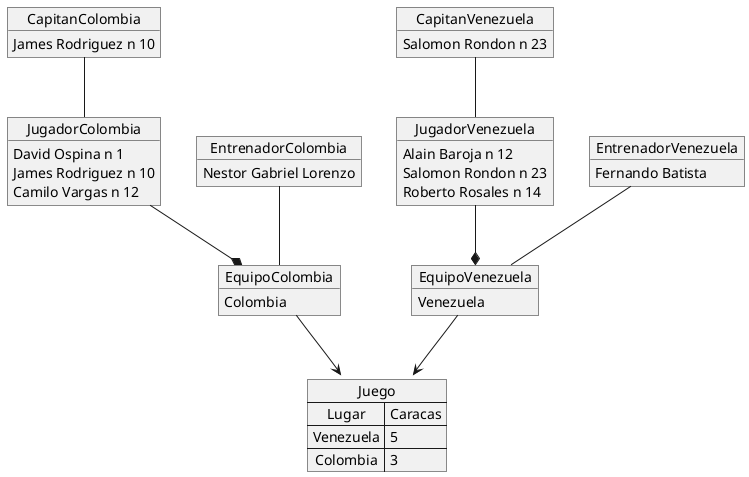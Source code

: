 @startuml
object CapitanColombia{
    James Rodriguez n 10
}
object CapitanVenezuela{
    Salomon Rondon n 23
}
object JugadorColombia{
    David Ospina n 1
    James Rodriguez n 10
    Camilo Vargas n 12    
}
object JugadorVenezuela{
    Alain Baroja n 12
    Salomon Rondon n 23
    Roberto Rosales n 14
}
object EquipoColombia{
    Colombia
}
object EquipoVenezuela{
    Venezuela
}
map Juego{
    Lugar => Caracas 
    Venezuela => 5
    Colombia => 3

}
object EntrenadorColombia{
    Nestor Gabriel Lorenzo
}
object EntrenadorVenezuela{
    Fernando Batista
}
JugadorVenezuela --* EquipoVenezuela
JugadorColombia --* EquipoColombia
EquipoVenezuela --> Juego
EquipoColombia --> Juego
EntrenadorVenezuela -- EquipoVenezuela
EntrenadorColombia -- EquipoColombia
CapitanVenezuela -- JugadorVenezuela
CapitanColombia -- JugadorColombia